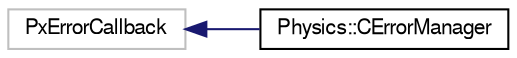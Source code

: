 digraph "Representación gráfica de la clase"
{
  edge [fontname="FreeSans",fontsize="10",labelfontname="FreeSans",labelfontsize="10"];
  node [fontname="FreeSans",fontsize="10",shape=record];
  rankdir="LR";
  Node1 [label="PxErrorCallback",height=0.2,width=0.4,color="grey75", fillcolor="white", style="filled"];
  Node1 -> Node2 [dir="back",color="midnightblue",fontsize="10",style="solid",fontname="FreeSans"];
  Node2 [label="Physics::CErrorManager",height=0.2,width=0.4,color="black", fillcolor="white", style="filled",URL="$class_physics_1_1_c_error_manager.html",tooltip="Gestor de errores para PhysX. "];
}
